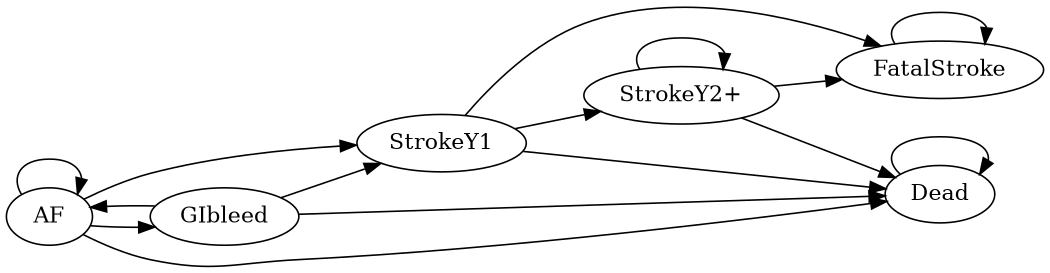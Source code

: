 digraph rdecision {
  size="7,7" ;
  rankdir=LR ;
   "AF" -> "AF"  ;
   "AF" -> "GIbleed"  ;
   "AF" -> "Dead"  ;
   "AF" -> "StrokeY1"  ;
   "GIbleed" -> "AF"  ;
   "GIbleed" -> "Dead"  ;
   "GIbleed" -> "StrokeY1"  ;
   "StrokeY1" -> "FatalStroke"  ;
   "StrokeY1" -> "StrokeY2+"  ;
   "StrokeY1" -> "Dead"  ;
   "StrokeY2+" -> "StrokeY2+"  ;
   "StrokeY2+" -> "FatalStroke"  ;
   "StrokeY2+" -> "Dead"  ;
   "Dead" -> "Dead"  ;
   "FatalStroke" -> "FatalStroke"  ;
}
